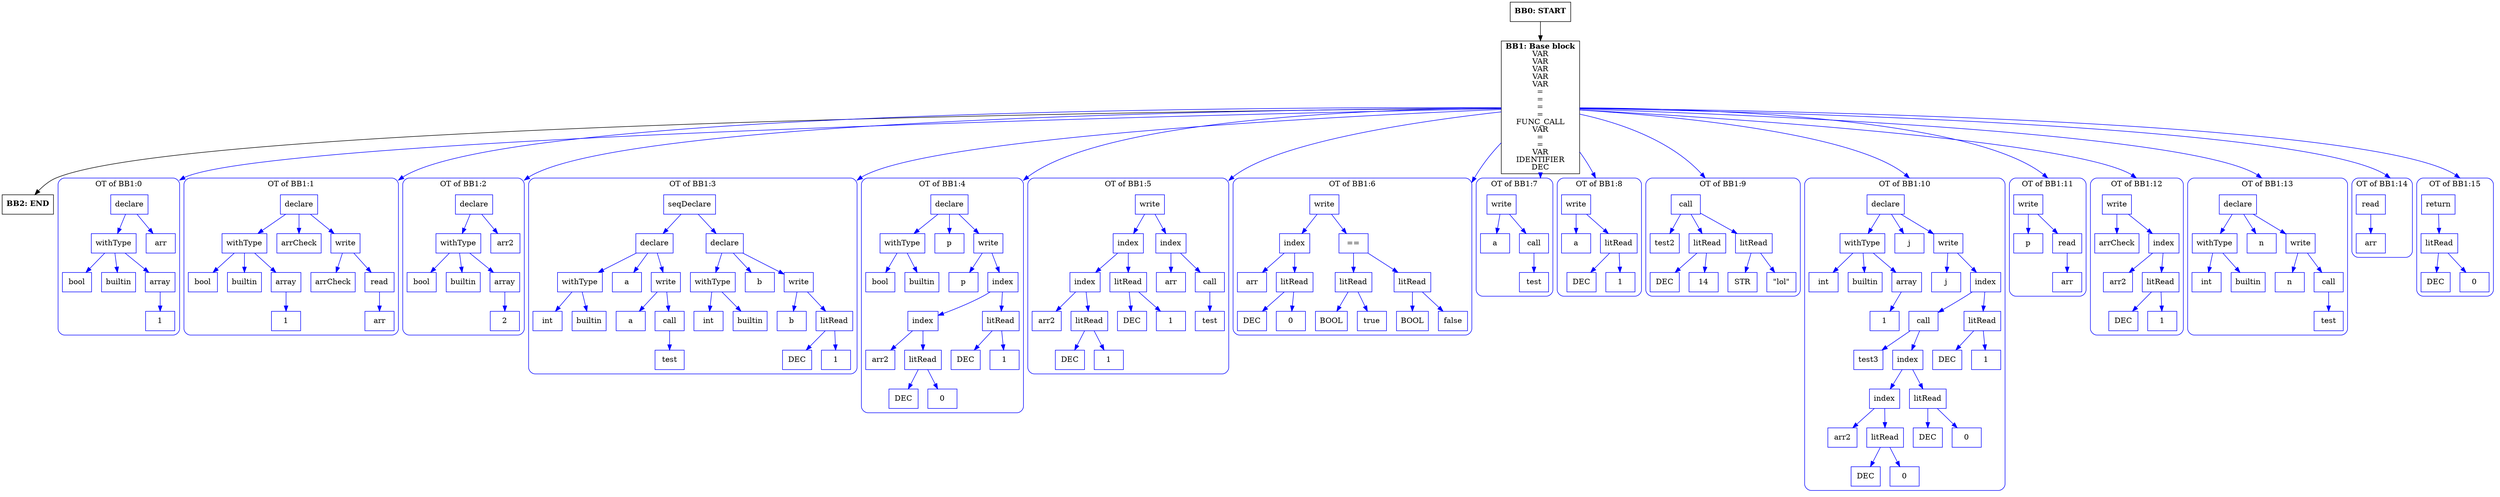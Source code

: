 digraph CFG {
    compound=true;
    graph [splines=true];
    node [shape=rectangle];

    BB2 [label=<<B>BB2: END</B><BR ALIGN="CENTER"/>>];
    BB1 [label=<<B>BB1: Base block</B><BR ALIGN="CENTER"/>VAR<BR ALIGN="CENTER"/>VAR<BR ALIGN="CENTER"/>VAR<BR ALIGN="CENTER"/>VAR<BR ALIGN="CENTER"/>VAR<BR ALIGN="CENTER"/>=<BR ALIGN="CENTER"/>=<BR ALIGN="CENTER"/>=<BR ALIGN="CENTER"/>=<BR ALIGN="CENTER"/>FUNC_CALL<BR ALIGN="CENTER"/>VAR<BR ALIGN="CENTER"/>=<BR ALIGN="CENTER"/>=<BR ALIGN="CENTER"/>VAR<BR ALIGN="CENTER"/>IDENTIFIER<BR ALIGN="CENTER"/>DEC<BR ALIGN="CENTER"/>>];
    subgraph cluster_instruction0 {
        label = "OT of BB1:0";
        style=rounded;
        color=blue;
        entry0 [shape=point, style=invis];
        node0 [label="declare", color=blue];
        node1 [label="withType", color=blue];
        node2 [label="bool", color=blue];
        node1 -> node2[color=blue];
        node3 [label="builtin", color=blue];
        node1 -> node3[color=blue];
        node4 [label="array", color=blue];
        node5 [label="1", color=blue];
        node4 -> node5[color=blue];
        node1 -> node4[color=blue];
        node0 -> node1[color=blue];
        node6 [label="arr", color=blue];
        node0 -> node6[color=blue];
    }
    BB1 -> entry0 [lhead=cluster_instruction0, color=blue];
    subgraph cluster_instruction1 {
        label = "OT of BB1:1";
        style=rounded;
        color=blue;
        entry1 [shape=point, style=invis];
        node7 [label="declare", color=blue];
        node8 [label="withType", color=blue];
        node9 [label="bool", color=blue];
        node8 -> node9[color=blue];
        node10 [label="builtin", color=blue];
        node8 -> node10[color=blue];
        node11 [label="array", color=blue];
        node12 [label="1", color=blue];
        node11 -> node12[color=blue];
        node8 -> node11[color=blue];
        node7 -> node8[color=blue];
        node13 [label="arrCheck", color=blue];
        node7 -> node13[color=blue];
        node14 [label="write", color=blue];
        node15 [label="arrCheck", color=blue];
        node14 -> node15[color=blue];
        node16 [label="read", color=blue];
        node17 [label="arr", color=blue];
        node16 -> node17[color=blue];
        node14 -> node16[color=blue];
        node7 -> node14[color=blue];
    }
    BB1 -> entry1 [lhead=cluster_instruction1, color=blue];
    subgraph cluster_instruction2 {
        label = "OT of BB1:2";
        style=rounded;
        color=blue;
        entry2 [shape=point, style=invis];
        node18 [label="declare", color=blue];
        node19 [label="withType", color=blue];
        node20 [label="bool", color=blue];
        node19 -> node20[color=blue];
        node21 [label="builtin", color=blue];
        node19 -> node21[color=blue];
        node22 [label="array", color=blue];
        node23 [label="2", color=blue];
        node22 -> node23[color=blue];
        node19 -> node22[color=blue];
        node18 -> node19[color=blue];
        node24 [label="arr2", color=blue];
        node18 -> node24[color=blue];
    }
    BB1 -> entry2 [lhead=cluster_instruction2, color=blue];
    subgraph cluster_instruction3 {
        label = "OT of BB1:3";
        style=rounded;
        color=blue;
        entry3 [shape=point, style=invis];
        node25 [label="seqDeclare", color=blue];
        node26 [label="declare", color=blue];
        node27 [label="withType", color=blue];
        node28 [label="int", color=blue];
        node27 -> node28[color=blue];
        node29 [label="builtin", color=blue];
        node27 -> node29[color=blue];
        node26 -> node27[color=blue];
        node30 [label="a", color=blue];
        node26 -> node30[color=blue];
        node31 [label="write", color=blue];
        node32 [label="a", color=blue];
        node31 -> node32[color=blue];
        node33 [label="call", color=blue];
        node34 [label="test", color=blue];
        node33 -> node34[color=blue];
        node31 -> node33[color=blue];
        node26 -> node31[color=blue];
        node25 -> node26[color=blue];
        node35 [label="declare", color=blue];
        node36 [label="withType", color=blue];
        node37 [label="int", color=blue];
        node36 -> node37[color=blue];
        node38 [label="builtin", color=blue];
        node36 -> node38[color=blue];
        node35 -> node36[color=blue];
        node39 [label="b", color=blue];
        node35 -> node39[color=blue];
        node40 [label="write", color=blue];
        node41 [label="b", color=blue];
        node40 -> node41[color=blue];
        node42 [label="litRead", color=blue];
        node43 [label="DEC", color=blue];
        node42 -> node43[color=blue];
        node44 [label="1", color=blue];
        node42 -> node44[color=blue];
        node40 -> node42[color=blue];
        node35 -> node40[color=blue];
        node25 -> node35[color=blue];
    }
    BB1 -> entry3 [lhead=cluster_instruction3, color=blue];
    subgraph cluster_instruction4 {
        label = "OT of BB1:4";
        style=rounded;
        color=blue;
        entry4 [shape=point, style=invis];
        node45 [label="declare", color=blue];
        node46 [label="withType", color=blue];
        node47 [label="bool", color=blue];
        node46 -> node47[color=blue];
        node48 [label="builtin", color=blue];
        node46 -> node48[color=blue];
        node45 -> node46[color=blue];
        node49 [label="p", color=blue];
        node45 -> node49[color=blue];
        node50 [label="write", color=blue];
        node51 [label="p", color=blue];
        node50 -> node51[color=blue];
        node52 [label="index", color=blue];
        node53 [label="index", color=blue];
        node54 [label="arr2", color=blue];
        node53 -> node54[color=blue];
        node55 [label="litRead", color=blue];
        node56 [label="DEC", color=blue];
        node55 -> node56[color=blue];
        node57 [label="0", color=blue];
        node55 -> node57[color=blue];
        node53 -> node55[color=blue];
        node52 -> node53[color=blue];
        node58 [label="litRead", color=blue];
        node59 [label="DEC", color=blue];
        node58 -> node59[color=blue];
        node60 [label="1", color=blue];
        node58 -> node60[color=blue];
        node52 -> node58[color=blue];
        node50 -> node52[color=blue];
        node45 -> node50[color=blue];
    }
    BB1 -> entry4 [lhead=cluster_instruction4, color=blue];
    subgraph cluster_instruction5 {
        label = "OT of BB1:5";
        style=rounded;
        color=blue;
        entry5 [shape=point, style=invis];
        node61 [label="write", color=blue];
        node62 [label="index", color=blue];
        node63 [label="index", color=blue];
        node64 [label="arr2", color=blue];
        node63 -> node64[color=blue];
        node65 [label="litRead", color=blue];
        node66 [label="DEC", color=blue];
        node65 -> node66[color=blue];
        node67 [label="1", color=blue];
        node65 -> node67[color=blue];
        node63 -> node65[color=blue];
        node62 -> node63[color=blue];
        node68 [label="litRead", color=blue];
        node69 [label="DEC", color=blue];
        node68 -> node69[color=blue];
        node70 [label="1", color=blue];
        node68 -> node70[color=blue];
        node62 -> node68[color=blue];
        node61 -> node62[color=blue];
        node71 [label="index", color=blue];
        node72 [label="arr", color=blue];
        node71 -> node72[color=blue];
        node73 [label="call", color=blue];
        node74 [label="test", color=blue];
        node73 -> node74[color=blue];
        node71 -> node73[color=blue];
        node61 -> node71[color=blue];
    }
    BB1 -> entry5 [lhead=cluster_instruction5, color=blue];
    subgraph cluster_instruction6 {
        label = "OT of BB1:6";
        style=rounded;
        color=blue;
        entry6 [shape=point, style=invis];
        node75 [label="write", color=blue];
        node76 [label="index", color=blue];
        node77 [label="arr", color=blue];
        node76 -> node77[color=blue];
        node78 [label="litRead", color=blue];
        node79 [label="DEC", color=blue];
        node78 -> node79[color=blue];
        node80 [label="0", color=blue];
        node78 -> node80[color=blue];
        node76 -> node78[color=blue];
        node75 -> node76[color=blue];
        node81 [label="==", color=blue];
        node82 [label="litRead", color=blue];
        node83 [label="BOOL", color=blue];
        node82 -> node83[color=blue];
        node84 [label="true", color=blue];
        node82 -> node84[color=blue];
        node81 -> node82[color=blue];
        node85 [label="litRead", color=blue];
        node86 [label="BOOL", color=blue];
        node85 -> node86[color=blue];
        node87 [label="false", color=blue];
        node85 -> node87[color=blue];
        node81 -> node85[color=blue];
        node75 -> node81[color=blue];
    }
    BB1 -> entry6 [lhead=cluster_instruction6, color=blue];
    subgraph cluster_instruction7 {
        label = "OT of BB1:7";
        style=rounded;
        color=blue;
        entry7 [shape=point, style=invis];
        node88 [label="write", color=blue];
        node89 [label="a", color=blue];
        node88 -> node89[color=blue];
        node90 [label="call", color=blue];
        node91 [label="test", color=blue];
        node90 -> node91[color=blue];
        node88 -> node90[color=blue];
    }
    BB1 -> entry7 [lhead=cluster_instruction7, color=blue];
    subgraph cluster_instruction8 {
        label = "OT of BB1:8";
        style=rounded;
        color=blue;
        entry8 [shape=point, style=invis];
        node92 [label="write", color=blue];
        node93 [label="a", color=blue];
        node92 -> node93[color=blue];
        node94 [label="litRead", color=blue];
        node95 [label="DEC", color=blue];
        node94 -> node95[color=blue];
        node96 [label="1", color=blue];
        node94 -> node96[color=blue];
        node92 -> node94[color=blue];
    }
    BB1 -> entry8 [lhead=cluster_instruction8, color=blue];
    subgraph cluster_instruction9 {
        label = "OT of BB1:9";
        style=rounded;
        color=blue;
        entry9 [shape=point, style=invis];
        node97 [label="call", color=blue];
        node98 [label="test2", color=blue];
        node97 -> node98[color=blue];
        node99 [label="litRead", color=blue];
        node100 [label="DEC", color=blue];
        node99 -> node100[color=blue];
        node101 [label="14", color=blue];
        node99 -> node101[color=blue];
        node97 -> node99[color=blue];
        node102 [label="litRead", color=blue];
        node103 [label="STR", color=blue];
        node102 -> node103[color=blue];
        node104 [label="\"lol\"", color=blue];
        node102 -> node104[color=blue];
        node97 -> node102[color=blue];
    }
    BB1 -> entry9 [lhead=cluster_instruction9, color=blue];
    subgraph cluster_instruction10 {
        label = "OT of BB1:10";
        style=rounded;
        color=blue;
        entry10 [shape=point, style=invis];
        node105 [label="declare", color=blue];
        node106 [label="withType", color=blue];
        node107 [label="int", color=blue];
        node106 -> node107[color=blue];
        node108 [label="builtin", color=blue];
        node106 -> node108[color=blue];
        node109 [label="array", color=blue];
        node110 [label="1", color=blue];
        node109 -> node110[color=blue];
        node106 -> node109[color=blue];
        node105 -> node106[color=blue];
        node111 [label="j", color=blue];
        node105 -> node111[color=blue];
        node112 [label="write", color=blue];
        node113 [label="j", color=blue];
        node112 -> node113[color=blue];
        node114 [label="index", color=blue];
        node115 [label="call", color=blue];
        node116 [label="test3", color=blue];
        node115 -> node116[color=blue];
        node117 [label="index", color=blue];
        node118 [label="index", color=blue];
        node119 [label="arr2", color=blue];
        node118 -> node119[color=blue];
        node120 [label="litRead", color=blue];
        node121 [label="DEC", color=blue];
        node120 -> node121[color=blue];
        node122 [label="0", color=blue];
        node120 -> node122[color=blue];
        node118 -> node120[color=blue];
        node117 -> node118[color=blue];
        node123 [label="litRead", color=blue];
        node124 [label="DEC", color=blue];
        node123 -> node124[color=blue];
        node125 [label="0", color=blue];
        node123 -> node125[color=blue];
        node117 -> node123[color=blue];
        node115 -> node117[color=blue];
        node114 -> node115[color=blue];
        node126 [label="litRead", color=blue];
        node127 [label="DEC", color=blue];
        node126 -> node127[color=blue];
        node128 [label="1", color=blue];
        node126 -> node128[color=blue];
        node114 -> node126[color=blue];
        node112 -> node114[color=blue];
        node105 -> node112[color=blue];
    }
    BB1 -> entry10 [lhead=cluster_instruction10, color=blue];
    subgraph cluster_instruction11 {
        label = "OT of BB1:11";
        style=rounded;
        color=blue;
        entry11 [shape=point, style=invis];
        node129 [label="write", color=blue];
        node130 [label="p", color=blue];
        node129 -> node130[color=blue];
        node131 [label="read", color=blue];
        node132 [label="arr", color=blue];
        node131 -> node132[color=blue];
        node129 -> node131[color=blue];
    }
    BB1 -> entry11 [lhead=cluster_instruction11, color=blue];
    subgraph cluster_instruction12 {
        label = "OT of BB1:12";
        style=rounded;
        color=blue;
        entry12 [shape=point, style=invis];
        node133 [label="write", color=blue];
        node134 [label="arrCheck", color=blue];
        node133 -> node134[color=blue];
        node135 [label="index", color=blue];
        node136 [label="arr2", color=blue];
        node135 -> node136[color=blue];
        node137 [label="litRead", color=blue];
        node138 [label="DEC", color=blue];
        node137 -> node138[color=blue];
        node139 [label="1", color=blue];
        node137 -> node139[color=blue];
        node135 -> node137[color=blue];
        node133 -> node135[color=blue];
    }
    BB1 -> entry12 [lhead=cluster_instruction12, color=blue];
    subgraph cluster_instruction13 {
        label = "OT of BB1:13";
        style=rounded;
        color=blue;
        entry13 [shape=point, style=invis];
        node140 [label="declare", color=blue];
        node141 [label="withType", color=blue];
        node142 [label="int", color=blue];
        node141 -> node142[color=blue];
        node143 [label="builtin", color=blue];
        node141 -> node143[color=blue];
        node140 -> node141[color=blue];
        node144 [label="n", color=blue];
        node140 -> node144[color=blue];
        node145 [label="write", color=blue];
        node146 [label="n", color=blue];
        node145 -> node146[color=blue];
        node147 [label="call", color=blue];
        node148 [label="test", color=blue];
        node147 -> node148[color=blue];
        node145 -> node147[color=blue];
        node140 -> node145[color=blue];
    }
    BB1 -> entry13 [lhead=cluster_instruction13, color=blue];
    subgraph cluster_instruction14 {
        label = "OT of BB1:14";
        style=rounded;
        color=blue;
        entry14 [shape=point, style=invis];
        node149 [label="read", color=blue];
        node150 [label="arr", color=blue];
        node149 -> node150[color=blue];
    }
    BB1 -> entry14 [lhead=cluster_instruction14, color=blue];
    subgraph cluster_instruction15 {
        label = "OT of BB1:15";
        style=rounded;
        color=blue;
        entry15 [shape=point, style=invis];
        node151 [label="return", color=blue];
        node152 [label="litRead", color=blue];
        node153 [label="DEC", color=blue];
        node152 -> node153[color=blue];
        node154 [label="0", color=blue];
        node152 -> node154[color=blue];
        node151 -> node152[color=blue];
    }
    BB1 -> entry15 [lhead=cluster_instruction15, color=blue];
    BB0 [label=<<B>BB0: START</B><BR ALIGN="CENTER"/>>];

    BB1 -> BB2;
    BB0 -> BB1;
}
